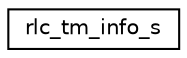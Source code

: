 digraph "Graphical Class Hierarchy"
{
 // LATEX_PDF_SIZE
  edge [fontname="Helvetica",fontsize="10",labelfontname="Helvetica",labelfontsize="10"];
  node [fontname="Helvetica",fontsize="10",shape=record];
  rankdir="LR";
  Node0 [label="rlc_tm_info_s",height=0.2,width=0.4,color="black", fillcolor="white", style="filled",URL="$structrlc__tm__info__s.html",tooltip=" "];
}
